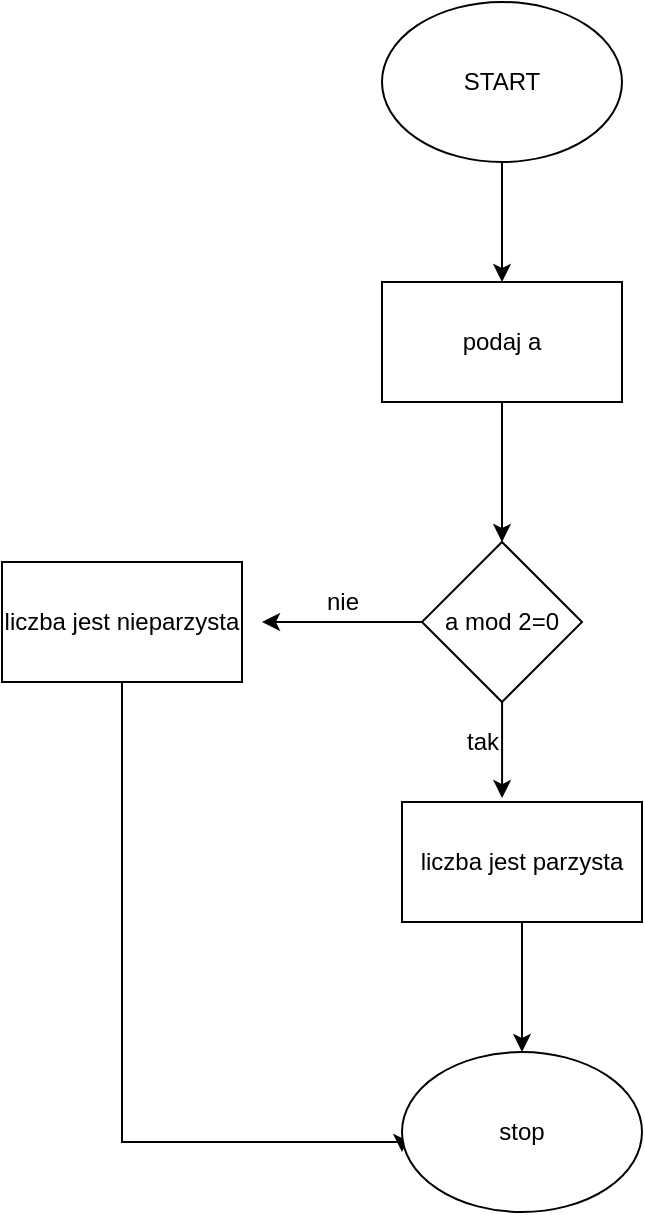 <mxfile version="21.0.2" type="github">
  <diagram id="C5RBs43oDa-KdzZeNtuy" name="Page-1">
    <mxGraphModel dx="1434" dy="739" grid="1" gridSize="10" guides="1" tooltips="1" connect="1" arrows="1" fold="1" page="1" pageScale="1" pageWidth="827" pageHeight="1169" math="0" shadow="0">
      <root>
        <mxCell id="WIyWlLk6GJQsqaUBKTNV-0" />
        <mxCell id="WIyWlLk6GJQsqaUBKTNV-1" parent="WIyWlLk6GJQsqaUBKTNV-0" />
        <mxCell id="xVT7tH2TNSz8srLkm7ai-2" style="edgeStyle=orthogonalEdgeStyle;rounded=0;orthogonalLoop=1;jettySize=auto;html=1;entryX=0.5;entryY=0;entryDx=0;entryDy=0;" edge="1" parent="WIyWlLk6GJQsqaUBKTNV-1" source="xVT7tH2TNSz8srLkm7ai-0" target="xVT7tH2TNSz8srLkm7ai-1">
          <mxGeometry relative="1" as="geometry" />
        </mxCell>
        <mxCell id="xVT7tH2TNSz8srLkm7ai-0" value="START" style="ellipse;whiteSpace=wrap;html=1;" vertex="1" parent="WIyWlLk6GJQsqaUBKTNV-1">
          <mxGeometry x="390" y="60" width="120" height="80" as="geometry" />
        </mxCell>
        <mxCell id="xVT7tH2TNSz8srLkm7ai-4" style="edgeStyle=orthogonalEdgeStyle;rounded=0;orthogonalLoop=1;jettySize=auto;html=1;" edge="1" parent="WIyWlLk6GJQsqaUBKTNV-1" source="xVT7tH2TNSz8srLkm7ai-1" target="xVT7tH2TNSz8srLkm7ai-3">
          <mxGeometry relative="1" as="geometry" />
        </mxCell>
        <mxCell id="xVT7tH2TNSz8srLkm7ai-1" value="podaj a" style="rounded=0;whiteSpace=wrap;html=1;" vertex="1" parent="WIyWlLk6GJQsqaUBKTNV-1">
          <mxGeometry x="390" y="200" width="120" height="60" as="geometry" />
        </mxCell>
        <mxCell id="xVT7tH2TNSz8srLkm7ai-5" style="edgeStyle=orthogonalEdgeStyle;rounded=0;orthogonalLoop=1;jettySize=auto;html=1;" edge="1" parent="WIyWlLk6GJQsqaUBKTNV-1" source="xVT7tH2TNSz8srLkm7ai-3">
          <mxGeometry relative="1" as="geometry">
            <mxPoint x="330" y="370" as="targetPoint" />
          </mxGeometry>
        </mxCell>
        <mxCell id="xVT7tH2TNSz8srLkm7ai-9" style="edgeStyle=orthogonalEdgeStyle;rounded=0;orthogonalLoop=1;jettySize=auto;html=1;entryX=0.417;entryY=-0.033;entryDx=0;entryDy=0;entryPerimeter=0;" edge="1" parent="WIyWlLk6GJQsqaUBKTNV-1" source="xVT7tH2TNSz8srLkm7ai-3" target="xVT7tH2TNSz8srLkm7ai-8">
          <mxGeometry relative="1" as="geometry" />
        </mxCell>
        <mxCell id="xVT7tH2TNSz8srLkm7ai-3" value="a mod 2=0" style="rhombus;whiteSpace=wrap;html=1;" vertex="1" parent="WIyWlLk6GJQsqaUBKTNV-1">
          <mxGeometry x="410" y="330" width="80" height="80" as="geometry" />
        </mxCell>
        <mxCell id="xVT7tH2TNSz8srLkm7ai-13" style="edgeStyle=orthogonalEdgeStyle;rounded=0;orthogonalLoop=1;jettySize=auto;html=1;entryX=0;entryY=0.625;entryDx=0;entryDy=0;entryPerimeter=0;" edge="1" parent="WIyWlLk6GJQsqaUBKTNV-1" source="xVT7tH2TNSz8srLkm7ai-6" target="xVT7tH2TNSz8srLkm7ai-11">
          <mxGeometry relative="1" as="geometry">
            <mxPoint x="260" y="630" as="targetPoint" />
            <Array as="points">
              <mxPoint x="260" y="630" />
              <mxPoint x="400" y="630" />
            </Array>
          </mxGeometry>
        </mxCell>
        <mxCell id="xVT7tH2TNSz8srLkm7ai-6" value="liczba jest nieparzysta " style="rounded=0;whiteSpace=wrap;html=1;" vertex="1" parent="WIyWlLk6GJQsqaUBKTNV-1">
          <mxGeometry x="200" y="340" width="120" height="60" as="geometry" />
        </mxCell>
        <mxCell id="xVT7tH2TNSz8srLkm7ai-7" value="nie" style="text;html=1;align=center;verticalAlign=middle;resizable=0;points=[];autosize=1;strokeColor=none;fillColor=none;" vertex="1" parent="WIyWlLk6GJQsqaUBKTNV-1">
          <mxGeometry x="350" y="345" width="40" height="30" as="geometry" />
        </mxCell>
        <mxCell id="xVT7tH2TNSz8srLkm7ai-12" style="edgeStyle=orthogonalEdgeStyle;rounded=0;orthogonalLoop=1;jettySize=auto;html=1;" edge="1" parent="WIyWlLk6GJQsqaUBKTNV-1" source="xVT7tH2TNSz8srLkm7ai-8" target="xVT7tH2TNSz8srLkm7ai-11">
          <mxGeometry relative="1" as="geometry" />
        </mxCell>
        <mxCell id="xVT7tH2TNSz8srLkm7ai-8" value="liczba jest parzysta" style="rounded=0;whiteSpace=wrap;html=1;" vertex="1" parent="WIyWlLk6GJQsqaUBKTNV-1">
          <mxGeometry x="400" y="460" width="120" height="60" as="geometry" />
        </mxCell>
        <mxCell id="xVT7tH2TNSz8srLkm7ai-10" value="tak" style="text;html=1;align=center;verticalAlign=middle;resizable=0;points=[];autosize=1;strokeColor=none;fillColor=none;" vertex="1" parent="WIyWlLk6GJQsqaUBKTNV-1">
          <mxGeometry x="420" y="415" width="40" height="30" as="geometry" />
        </mxCell>
        <mxCell id="xVT7tH2TNSz8srLkm7ai-11" value="stop" style="ellipse;whiteSpace=wrap;html=1;" vertex="1" parent="WIyWlLk6GJQsqaUBKTNV-1">
          <mxGeometry x="400" y="585" width="120" height="80" as="geometry" />
        </mxCell>
      </root>
    </mxGraphModel>
  </diagram>
</mxfile>

